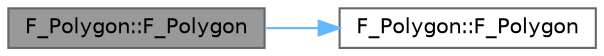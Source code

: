 digraph "F_Polygon::F_Polygon"
{
 // LATEX_PDF_SIZE
  bgcolor="transparent";
  edge [fontname=Helvetica,fontsize=10,labelfontname=Helvetica,labelfontsize=10];
  node [fontname=Helvetica,fontsize=10,shape=box,height=0.2,width=0.4];
  rankdir="LR";
  Node1 [id="Node000001",label="F_Polygon::F_Polygon",height=0.2,width=0.4,color="gray40", fillcolor="grey60", style="filled", fontcolor="black",tooltip="拷贝构造函数"];
  Node1 -> Node2 [id="edge1_Node000001_Node000002",color="steelblue1",style="solid",tooltip=" "];
  Node2 [id="Node000002",label="F_Polygon::F_Polygon",height=0.2,width=0.4,color="grey40", fillcolor="white", style="filled",URL="$class_f___polygon.html#a5e194863d196b444e3d9e344230b2a19",tooltip="默认构造函数"];
}
